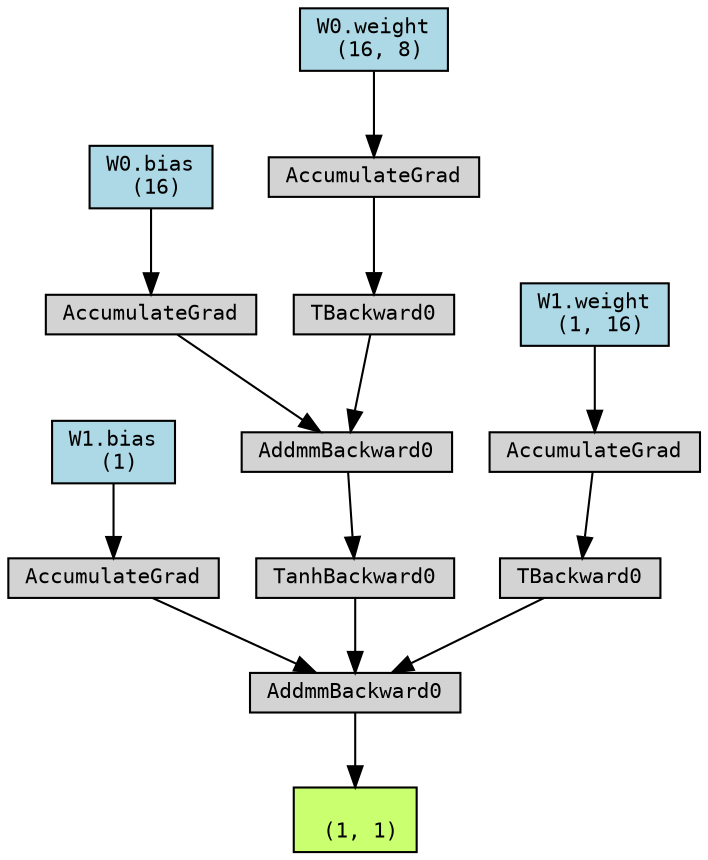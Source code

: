 digraph {
	graph [size="12,12"]
	node [align=left fontname=monospace fontsize=10 height=0.2 ranksep=0.1 shape=box style=filled]
	140279156806656 [label="
 (1, 1)" fillcolor=darkolivegreen1]
	140279156776528 [label=AddmmBackward0]
	140279156776192 -> 140279156776528
	140282298597024 [label="W1.bias
 (1)" fillcolor=lightblue]
	140282298597024 -> 140279156776192
	140279156776192 [label=AccumulateGrad]
	140279156776336 -> 140279156776528
	140279156776336 [label=TanhBackward0]
	140279156776384 -> 140279156776336
	140279156776384 [label=AddmmBackward0]
	140279156776048 -> 140279156776384
	140282298595504 [label="W0.bias
 (16)" fillcolor=lightblue]
	140282298595504 -> 140279156776048
	140279156776048 [label=AccumulateGrad]
	140279156776096 -> 140279156776384
	140279156776096 [label=TBackward0]
	140279156776000 -> 140279156776096
	140282298595424 [label="W0.weight
 (16, 8)" fillcolor=lightblue]
	140282298595424 -> 140279156776000
	140279156776000 [label=AccumulateGrad]
	140279156776240 -> 140279156776528
	140279156776240 [label=TBackward0]
	140279156775952 -> 140279156776240
	140282298597104 [label="W1.weight
 (1, 16)" fillcolor=lightblue]
	140282298597104 -> 140279156775952
	140279156775952 [label=AccumulateGrad]
	140279156776528 -> 140279156806656
}
